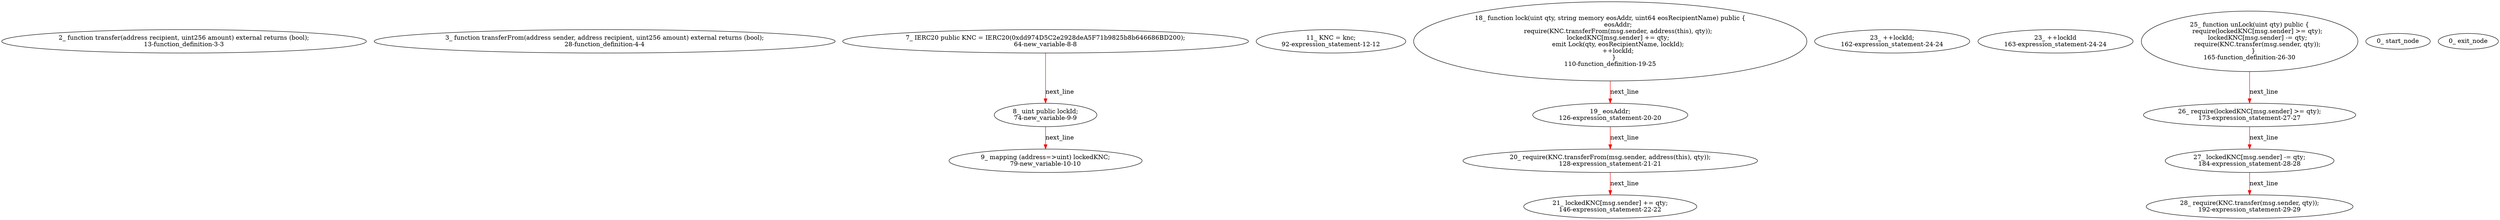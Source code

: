 digraph  {
13 [label="2_ function transfer(address recipient, uint256 amount) external returns (bool);\n13-function_definition-3-3", method="transfer(address recipient,uint256 amount)", type_label=function_definition];
28 [label="3_ function transferFrom(address sender, address recipient, uint256 amount) external returns (bool);\n28-function_definition-4-4", method="transferFrom(address sender,address recipient,uint256 amount)", type_label=function_definition];
64 [label="7_ IERC20 public KNC = IERC20(0xdd974D5C2e2928deA5F71b9825b8b646686BD200);\n64-new_variable-8-8", method="", type_label=new_variable];
74 [label="8_ uint public lockId;\n74-new_variable-9-9", method="", type_label=new_variable];
79 [label="9_ mapping (address=>uint) lockedKNC;\n79-new_variable-10-10", method="", type_label=new_variable];
92 [label="11_ KNC = knc;\n92-expression_statement-12-12", method="", type_label=expression_statement];
110 [label="18_ function lock(uint qty, string memory eosAddr, uint64 eosRecipientName) public {\n        eosAddr;\n        require(KNC.transferFrom(msg.sender, address(this), qty));\n        lockedKNC[msg.sender] += qty;\n        emit Lock(qty, eosRecipientName, lockId);\n        ++lockId;\n    }\n110-function_definition-19-25", method="lock(uint qty,string memory eosAddr,uint64 eosRecipientName)", type_label=function_definition];
126 [label="19_ eosAddr;\n126-expression_statement-20-20", method="lock(uint qty,string memory eosAddr,uint64 eosRecipientName)", type_label=expression_statement];
128 [label="20_ require(KNC.transferFrom(msg.sender, address(this), qty));\n128-expression_statement-21-21", method="lock(uint qty,string memory eosAddr,uint64 eosRecipientName)", type_label=expression_statement];
146 [label="21_ lockedKNC[msg.sender] += qty;\n146-expression_statement-22-22", method="lock(uint qty,string memory eosAddr,uint64 eosRecipientName)", type_label=expression_statement];
162 [label="23_ ++lockId;\n162-expression_statement-24-24", method="lock(uint qty,string memory eosAddr,uint64 eosRecipientName)", type_label=expression_statement];
163 [label="23_ ++lockId\n163-expression_statement-24-24", method="lock(uint qty,string memory eosAddr,uint64 eosRecipientName)", type_label=expression_statement];
165 [label="25_ function unLock(uint qty) public {\n        require(lockedKNC[msg.sender] >= qty);\n        lockedKNC[msg.sender] -= qty;\n        require(KNC.transfer(msg.sender, qty));\n    }\n165-function_definition-26-30", method="unLock(uint qty)", type_label=function_definition];
173 [label="26_ require(lockedKNC[msg.sender] >= qty);\n173-expression_statement-27-27", method="unLock(uint qty)", type_label=expression_statement];
184 [label="27_ lockedKNC[msg.sender] -= qty;\n184-expression_statement-28-28", method="unLock(uint qty)", type_label=expression_statement];
192 [label="28_ require(KNC.transfer(msg.sender, qty));\n192-expression_statement-29-29", method="unLock(uint qty)", type_label=expression_statement];
1 [label="0_ start_node", method="", type_label=start];
2 [label="0_ exit_node", method="", type_label=exit];
64 -> 74  [color=red, controlflow_type=next_line, edge_type=CFG_edge, key=0, label=next_line];
74 -> 79  [color=red, controlflow_type=next_line, edge_type=CFG_edge, key=0, label=next_line];
110 -> 126  [color=red, controlflow_type=next_line, edge_type=CFG_edge, key=0, label=next_line];
126 -> 128  [color=red, controlflow_type=next_line, edge_type=CFG_edge, key=0, label=next_line];
128 -> 146  [color=red, controlflow_type=next_line, edge_type=CFG_edge, key=0, label=next_line];
165 -> 173  [color=red, controlflow_type=next_line, edge_type=CFG_edge, key=0, label=next_line];
173 -> 184  [color=red, controlflow_type=next_line, edge_type=CFG_edge, key=0, label=next_line];
184 -> 192  [color=red, controlflow_type=next_line, edge_type=CFG_edge, key=0, label=next_line];
}
